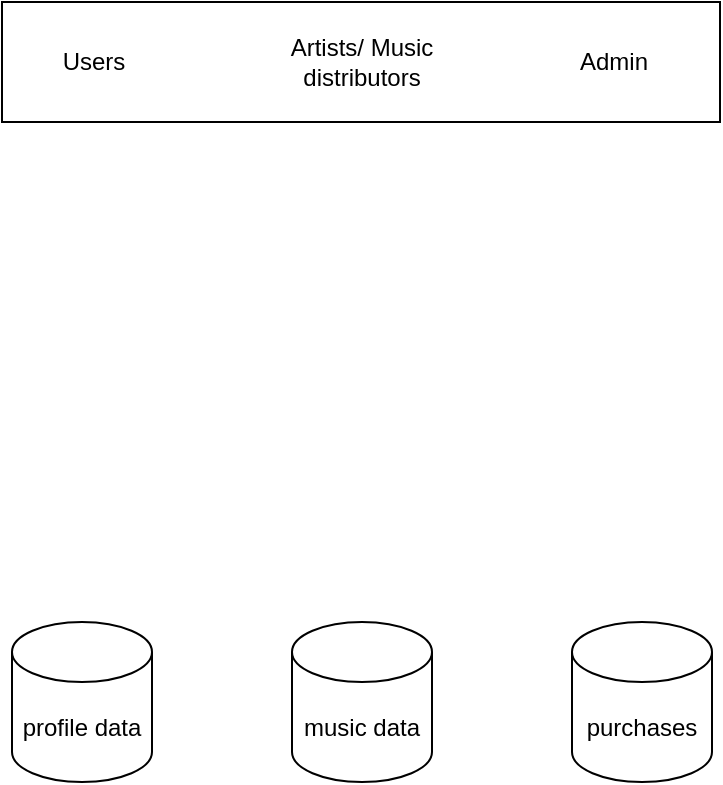 <mxfile version="21.6.8" type="github">
  <diagram name="Page-1" id="2MfmUbxcLfMK1NjeN6Jw">
    <mxGraphModel dx="1032" dy="458" grid="1" gridSize="10" guides="1" tooltips="1" connect="1" arrows="1" fold="1" page="1" pageScale="1" pageWidth="827" pageHeight="1169" math="0" shadow="0">
      <root>
        <mxCell id="0" />
        <mxCell id="1" parent="0" />
        <mxCell id="7TI13dxoVBn9YQDUtoPk-1" value="" style="rounded=0;whiteSpace=wrap;html=1;" vertex="1" parent="1">
          <mxGeometry x="234" y="150" width="359" height="60" as="geometry" />
        </mxCell>
        <mxCell id="7TI13dxoVBn9YQDUtoPk-2" value="Users" style="text;html=1;strokeColor=none;fillColor=none;align=center;verticalAlign=middle;whiteSpace=wrap;rounded=0;" vertex="1" parent="1">
          <mxGeometry x="250" y="165" width="60" height="30" as="geometry" />
        </mxCell>
        <mxCell id="7TI13dxoVBn9YQDUtoPk-4" value="Artists/ Music distributors" style="text;html=1;strokeColor=none;fillColor=none;align=center;verticalAlign=middle;whiteSpace=wrap;rounded=0;" vertex="1" parent="1">
          <mxGeometry x="363.5" y="165" width="100" height="30" as="geometry" />
        </mxCell>
        <mxCell id="7TI13dxoVBn9YQDUtoPk-5" value="Admin" style="text;html=1;strokeColor=none;fillColor=none;align=center;verticalAlign=middle;whiteSpace=wrap;rounded=0;" vertex="1" parent="1">
          <mxGeometry x="510" y="165" width="60" height="30" as="geometry" />
        </mxCell>
        <mxCell id="7TI13dxoVBn9YQDUtoPk-6" value="profile data" style="shape=cylinder3;whiteSpace=wrap;html=1;boundedLbl=1;backgroundOutline=1;size=15;" vertex="1" parent="1">
          <mxGeometry x="239" y="460" width="70" height="80" as="geometry" />
        </mxCell>
        <mxCell id="7TI13dxoVBn9YQDUtoPk-7" value="music data" style="shape=cylinder3;whiteSpace=wrap;html=1;boundedLbl=1;backgroundOutline=1;size=15;" vertex="1" parent="1">
          <mxGeometry x="379" y="460" width="70" height="80" as="geometry" />
        </mxCell>
        <mxCell id="7TI13dxoVBn9YQDUtoPk-8" value="purchases" style="shape=cylinder3;whiteSpace=wrap;html=1;boundedLbl=1;backgroundOutline=1;size=15;" vertex="1" parent="1">
          <mxGeometry x="519" y="460" width="70" height="80" as="geometry" />
        </mxCell>
      </root>
    </mxGraphModel>
  </diagram>
</mxfile>
